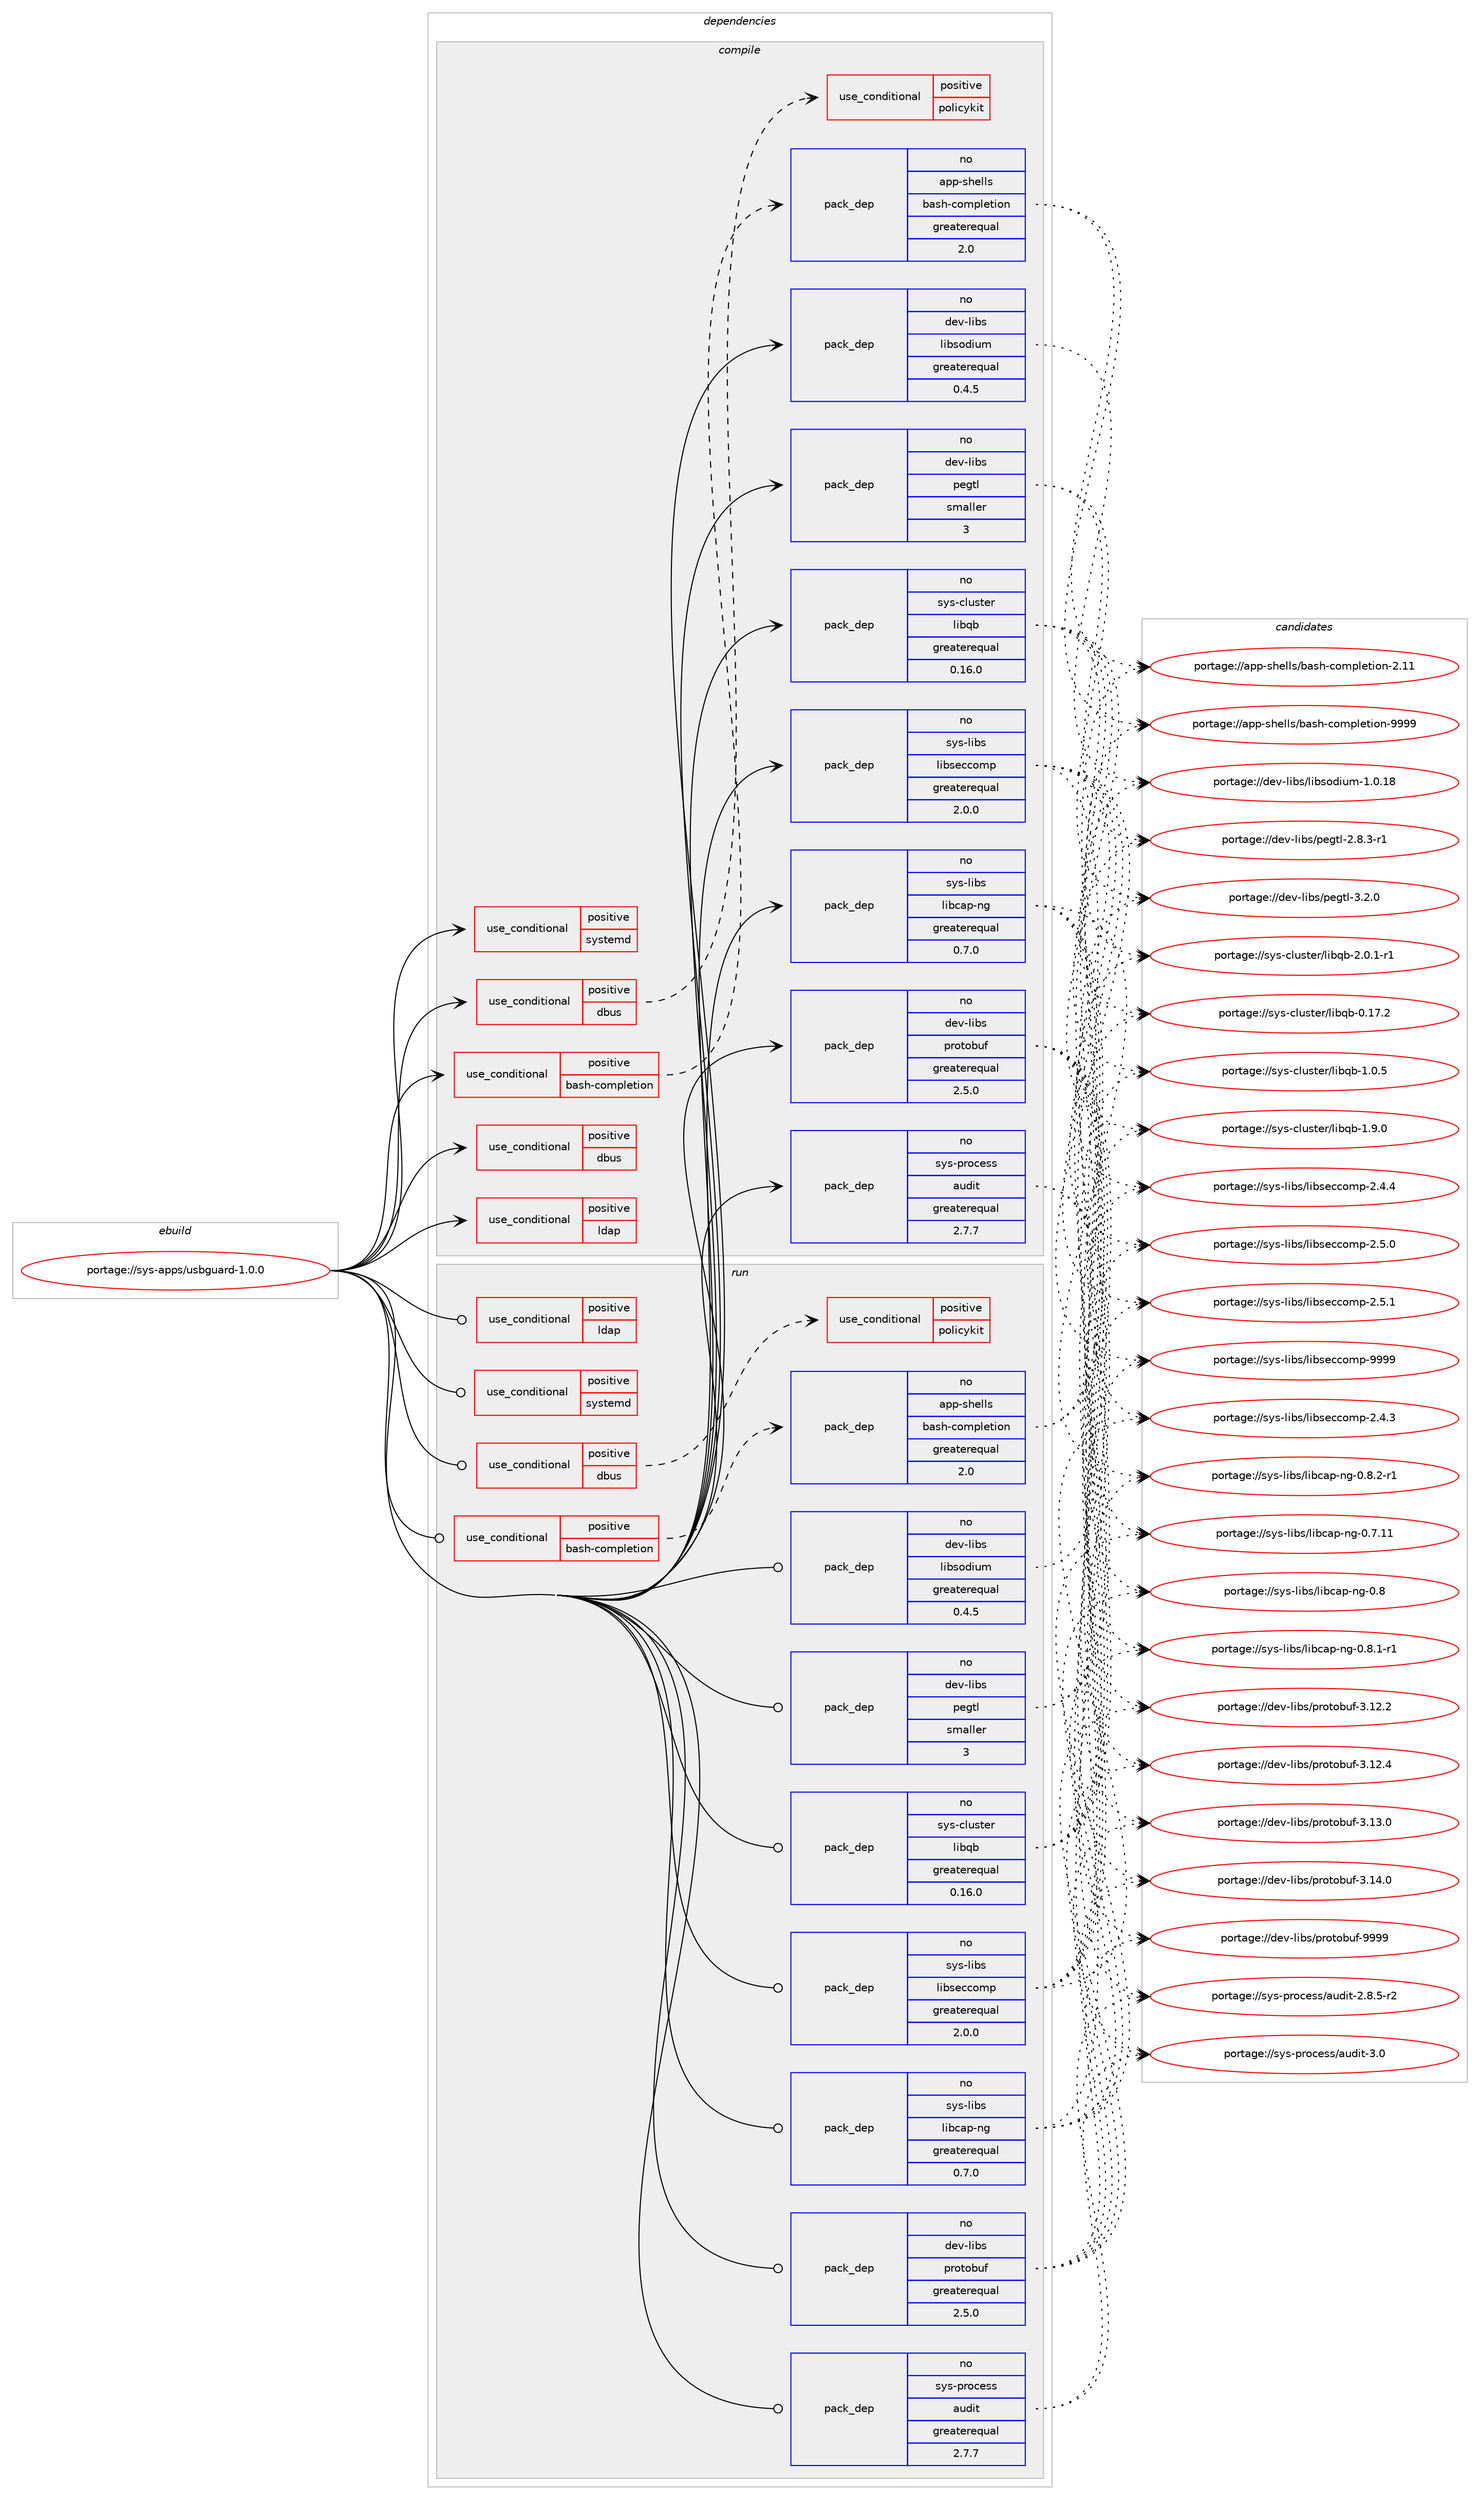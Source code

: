digraph prolog {

# *************
# Graph options
# *************

newrank=true;
concentrate=true;
compound=true;
graph [rankdir=LR,fontname=Helvetica,fontsize=10,ranksep=1.5];#, ranksep=2.5, nodesep=0.2];
edge  [arrowhead=vee];
node  [fontname=Helvetica,fontsize=10];

# **********
# The ebuild
# **********

subgraph cluster_leftcol {
color=gray;
rank=same;
label=<<i>ebuild</i>>;
id [label="portage://sys-apps/usbguard-1.0.0", color=red, width=4, href="../sys-apps/usbguard-1.0.0.svg"];
}

# ****************
# The dependencies
# ****************

subgraph cluster_midcol {
color=gray;
label=<<i>dependencies</i>>;
subgraph cluster_compile {
fillcolor="#eeeeee";
style=filled;
label=<<i>compile</i>>;
subgraph cond1882 {
dependency2772 [label=<<TABLE BORDER="0" CELLBORDER="1" CELLSPACING="0" CELLPADDING="4"><TR><TD ROWSPAN="3" CELLPADDING="10">use_conditional</TD></TR><TR><TD>positive</TD></TR><TR><TD>bash-completion</TD></TR></TABLE>>, shape=none, color=red];
subgraph pack844 {
dependency2773 [label=<<TABLE BORDER="0" CELLBORDER="1" CELLSPACING="0" CELLPADDING="4" WIDTH="220"><TR><TD ROWSPAN="6" CELLPADDING="30">pack_dep</TD></TR><TR><TD WIDTH="110">no</TD></TR><TR><TD>app-shells</TD></TR><TR><TD>bash-completion</TD></TR><TR><TD>greaterequal</TD></TR><TR><TD>2.0</TD></TR></TABLE>>, shape=none, color=blue];
}
dependency2772:e -> dependency2773:w [weight=20,style="dashed",arrowhead="vee"];
}
id:e -> dependency2772:w [weight=20,style="solid",arrowhead="vee"];
subgraph cond1883 {
dependency2774 [label=<<TABLE BORDER="0" CELLBORDER="1" CELLSPACING="0" CELLPADDING="4"><TR><TD ROWSPAN="3" CELLPADDING="10">use_conditional</TD></TR><TR><TD>positive</TD></TR><TR><TD>dbus</TD></TR></TABLE>>, shape=none, color=red];
# *** BEGIN UNKNOWN DEPENDENCY TYPE (TODO) ***
# dependency2774 -> package_dependency(portage://sys-apps/usbguard-1.0.0,install,no,dev-libs,glib,none,[,,],[slot(2)],[])
# *** END UNKNOWN DEPENDENCY TYPE (TODO) ***

# *** BEGIN UNKNOWN DEPENDENCY TYPE (TODO) ***
# dependency2774 -> package_dependency(portage://sys-apps/usbguard-1.0.0,install,no,sys-apps,dbus,none,[,,],[],[])
# *** END UNKNOWN DEPENDENCY TYPE (TODO) ***

subgraph cond1884 {
dependency2775 [label=<<TABLE BORDER="0" CELLBORDER="1" CELLSPACING="0" CELLPADDING="4"><TR><TD ROWSPAN="3" CELLPADDING="10">use_conditional</TD></TR><TR><TD>positive</TD></TR><TR><TD>policykit</TD></TR></TABLE>>, shape=none, color=red];
# *** BEGIN UNKNOWN DEPENDENCY TYPE (TODO) ***
# dependency2775 -> package_dependency(portage://sys-apps/usbguard-1.0.0,install,no,sys-auth,polkit,none,[,,],[],[use(enable(introspection),none)])
# *** END UNKNOWN DEPENDENCY TYPE (TODO) ***

}
dependency2774:e -> dependency2775:w [weight=20,style="dashed",arrowhead="vee"];
}
id:e -> dependency2774:w [weight=20,style="solid",arrowhead="vee"];
subgraph cond1885 {
dependency2776 [label=<<TABLE BORDER="0" CELLBORDER="1" CELLSPACING="0" CELLPADDING="4"><TR><TD ROWSPAN="3" CELLPADDING="10">use_conditional</TD></TR><TR><TD>positive</TD></TR><TR><TD>dbus</TD></TR></TABLE>>, shape=none, color=red];
# *** BEGIN UNKNOWN DEPENDENCY TYPE (TODO) ***
# dependency2776 -> package_dependency(portage://sys-apps/usbguard-1.0.0,install,no,dev-libs,libxml2,none,[,,],[],[])
# *** END UNKNOWN DEPENDENCY TYPE (TODO) ***

# *** BEGIN UNKNOWN DEPENDENCY TYPE (TODO) ***
# dependency2776 -> package_dependency(portage://sys-apps/usbguard-1.0.0,install,no,dev-libs,libxslt,none,[,,],[],[])
# *** END UNKNOWN DEPENDENCY TYPE (TODO) ***

# *** BEGIN UNKNOWN DEPENDENCY TYPE (TODO) ***
# dependency2776 -> package_dependency(portage://sys-apps/usbguard-1.0.0,install,no,dev-util,gdbus-codegen,none,[,,],[],[])
# *** END UNKNOWN DEPENDENCY TYPE (TODO) ***

}
id:e -> dependency2776:w [weight=20,style="solid",arrowhead="vee"];
subgraph cond1886 {
dependency2777 [label=<<TABLE BORDER="0" CELLBORDER="1" CELLSPACING="0" CELLPADDING="4"><TR><TD ROWSPAN="3" CELLPADDING="10">use_conditional</TD></TR><TR><TD>positive</TD></TR><TR><TD>ldap</TD></TR></TABLE>>, shape=none, color=red];
# *** BEGIN UNKNOWN DEPENDENCY TYPE (TODO) ***
# dependency2777 -> package_dependency(portage://sys-apps/usbguard-1.0.0,install,no,net-nds,openldap,none,[,,],[],[])
# *** END UNKNOWN DEPENDENCY TYPE (TODO) ***

}
id:e -> dependency2777:w [weight=20,style="solid",arrowhead="vee"];
subgraph cond1887 {
dependency2778 [label=<<TABLE BORDER="0" CELLBORDER="1" CELLSPACING="0" CELLPADDING="4"><TR><TD ROWSPAN="3" CELLPADDING="10">use_conditional</TD></TR><TR><TD>positive</TD></TR><TR><TD>systemd</TD></TR></TABLE>>, shape=none, color=red];
# *** BEGIN UNKNOWN DEPENDENCY TYPE (TODO) ***
# dependency2778 -> package_dependency(portage://sys-apps/usbguard-1.0.0,install,no,sys-apps,systemd,none,[,,],[],[])
# *** END UNKNOWN DEPENDENCY TYPE (TODO) ***

}
id:e -> dependency2778:w [weight=20,style="solid",arrowhead="vee"];
# *** BEGIN UNKNOWN DEPENDENCY TYPE (TODO) ***
# id -> package_dependency(portage://sys-apps/usbguard-1.0.0,install,no,app-text,asciidoc,none,[,,],[],[])
# *** END UNKNOWN DEPENDENCY TYPE (TODO) ***

# *** BEGIN UNKNOWN DEPENDENCY TYPE (TODO) ***
# id -> package_dependency(portage://sys-apps/usbguard-1.0.0,install,no,dev-cpp,catch,none,[,,],[slot(1)],[])
# *** END UNKNOWN DEPENDENCY TYPE (TODO) ***

subgraph pack845 {
dependency2779 [label=<<TABLE BORDER="0" CELLBORDER="1" CELLSPACING="0" CELLPADDING="4" WIDTH="220"><TR><TD ROWSPAN="6" CELLPADDING="30">pack_dep</TD></TR><TR><TD WIDTH="110">no</TD></TR><TR><TD>dev-libs</TD></TR><TR><TD>libsodium</TD></TR><TR><TD>greaterequal</TD></TR><TR><TD>0.4.5</TD></TR></TABLE>>, shape=none, color=blue];
}
id:e -> dependency2779:w [weight=20,style="solid",arrowhead="vee"];
subgraph pack846 {
dependency2780 [label=<<TABLE BORDER="0" CELLBORDER="1" CELLSPACING="0" CELLPADDING="4" WIDTH="220"><TR><TD ROWSPAN="6" CELLPADDING="30">pack_dep</TD></TR><TR><TD WIDTH="110">no</TD></TR><TR><TD>dev-libs</TD></TR><TR><TD>pegtl</TD></TR><TR><TD>smaller</TD></TR><TR><TD>3</TD></TR></TABLE>>, shape=none, color=blue];
}
id:e -> dependency2780:w [weight=20,style="solid",arrowhead="vee"];
subgraph pack847 {
dependency2781 [label=<<TABLE BORDER="0" CELLBORDER="1" CELLSPACING="0" CELLPADDING="4" WIDTH="220"><TR><TD ROWSPAN="6" CELLPADDING="30">pack_dep</TD></TR><TR><TD WIDTH="110">no</TD></TR><TR><TD>dev-libs</TD></TR><TR><TD>protobuf</TD></TR><TR><TD>greaterequal</TD></TR><TR><TD>2.5.0</TD></TR></TABLE>>, shape=none, color=blue];
}
id:e -> dependency2781:w [weight=20,style="solid",arrowhead="vee"];
subgraph pack848 {
dependency2782 [label=<<TABLE BORDER="0" CELLBORDER="1" CELLSPACING="0" CELLPADDING="4" WIDTH="220"><TR><TD ROWSPAN="6" CELLPADDING="30">pack_dep</TD></TR><TR><TD WIDTH="110">no</TD></TR><TR><TD>sys-cluster</TD></TR><TR><TD>libqb</TD></TR><TR><TD>greaterequal</TD></TR><TR><TD>0.16.0</TD></TR></TABLE>>, shape=none, color=blue];
}
id:e -> dependency2782:w [weight=20,style="solid",arrowhead="vee"];
# *** BEGIN UNKNOWN DEPENDENCY TYPE (TODO) ***
# id -> package_dependency(portage://sys-apps/usbguard-1.0.0,install,no,sys-devel,gcc,none,[,,],any_different_slot,[use(enable(cxx),none)])
# *** END UNKNOWN DEPENDENCY TYPE (TODO) ***

subgraph pack849 {
dependency2783 [label=<<TABLE BORDER="0" CELLBORDER="1" CELLSPACING="0" CELLPADDING="4" WIDTH="220"><TR><TD ROWSPAN="6" CELLPADDING="30">pack_dep</TD></TR><TR><TD WIDTH="110">no</TD></TR><TR><TD>sys-libs</TD></TR><TR><TD>libcap-ng</TD></TR><TR><TD>greaterequal</TD></TR><TR><TD>0.7.0</TD></TR></TABLE>>, shape=none, color=blue];
}
id:e -> dependency2783:w [weight=20,style="solid",arrowhead="vee"];
subgraph pack850 {
dependency2784 [label=<<TABLE BORDER="0" CELLBORDER="1" CELLSPACING="0" CELLPADDING="4" WIDTH="220"><TR><TD ROWSPAN="6" CELLPADDING="30">pack_dep</TD></TR><TR><TD WIDTH="110">no</TD></TR><TR><TD>sys-libs</TD></TR><TR><TD>libseccomp</TD></TR><TR><TD>greaterequal</TD></TR><TR><TD>2.0.0</TD></TR></TABLE>>, shape=none, color=blue];
}
id:e -> dependency2784:w [weight=20,style="solid",arrowhead="vee"];
subgraph pack851 {
dependency2785 [label=<<TABLE BORDER="0" CELLBORDER="1" CELLSPACING="0" CELLPADDING="4" WIDTH="220"><TR><TD ROWSPAN="6" CELLPADDING="30">pack_dep</TD></TR><TR><TD WIDTH="110">no</TD></TR><TR><TD>sys-process</TD></TR><TR><TD>audit</TD></TR><TR><TD>greaterequal</TD></TR><TR><TD>2.7.7</TD></TR></TABLE>>, shape=none, color=blue];
}
id:e -> dependency2785:w [weight=20,style="solid",arrowhead="vee"];
}
subgraph cluster_compileandrun {
fillcolor="#eeeeee";
style=filled;
label=<<i>compile and run</i>>;
}
subgraph cluster_run {
fillcolor="#eeeeee";
style=filled;
label=<<i>run</i>>;
subgraph cond1888 {
dependency2786 [label=<<TABLE BORDER="0" CELLBORDER="1" CELLSPACING="0" CELLPADDING="4"><TR><TD ROWSPAN="3" CELLPADDING="10">use_conditional</TD></TR><TR><TD>positive</TD></TR><TR><TD>bash-completion</TD></TR></TABLE>>, shape=none, color=red];
subgraph pack852 {
dependency2787 [label=<<TABLE BORDER="0" CELLBORDER="1" CELLSPACING="0" CELLPADDING="4" WIDTH="220"><TR><TD ROWSPAN="6" CELLPADDING="30">pack_dep</TD></TR><TR><TD WIDTH="110">no</TD></TR><TR><TD>app-shells</TD></TR><TR><TD>bash-completion</TD></TR><TR><TD>greaterequal</TD></TR><TR><TD>2.0</TD></TR></TABLE>>, shape=none, color=blue];
}
dependency2786:e -> dependency2787:w [weight=20,style="dashed",arrowhead="vee"];
}
id:e -> dependency2786:w [weight=20,style="solid",arrowhead="odot"];
subgraph cond1889 {
dependency2788 [label=<<TABLE BORDER="0" CELLBORDER="1" CELLSPACING="0" CELLPADDING="4"><TR><TD ROWSPAN="3" CELLPADDING="10">use_conditional</TD></TR><TR><TD>positive</TD></TR><TR><TD>dbus</TD></TR></TABLE>>, shape=none, color=red];
# *** BEGIN UNKNOWN DEPENDENCY TYPE (TODO) ***
# dependency2788 -> package_dependency(portage://sys-apps/usbguard-1.0.0,run,no,dev-libs,glib,none,[,,],[slot(2)],[])
# *** END UNKNOWN DEPENDENCY TYPE (TODO) ***

# *** BEGIN UNKNOWN DEPENDENCY TYPE (TODO) ***
# dependency2788 -> package_dependency(portage://sys-apps/usbguard-1.0.0,run,no,sys-apps,dbus,none,[,,],[],[])
# *** END UNKNOWN DEPENDENCY TYPE (TODO) ***

subgraph cond1890 {
dependency2789 [label=<<TABLE BORDER="0" CELLBORDER="1" CELLSPACING="0" CELLPADDING="4"><TR><TD ROWSPAN="3" CELLPADDING="10">use_conditional</TD></TR><TR><TD>positive</TD></TR><TR><TD>policykit</TD></TR></TABLE>>, shape=none, color=red];
# *** BEGIN UNKNOWN DEPENDENCY TYPE (TODO) ***
# dependency2789 -> package_dependency(portage://sys-apps/usbguard-1.0.0,run,no,sys-auth,polkit,none,[,,],[],[use(enable(introspection),none)])
# *** END UNKNOWN DEPENDENCY TYPE (TODO) ***

}
dependency2788:e -> dependency2789:w [weight=20,style="dashed",arrowhead="vee"];
}
id:e -> dependency2788:w [weight=20,style="solid",arrowhead="odot"];
subgraph cond1891 {
dependency2790 [label=<<TABLE BORDER="0" CELLBORDER="1" CELLSPACING="0" CELLPADDING="4"><TR><TD ROWSPAN="3" CELLPADDING="10">use_conditional</TD></TR><TR><TD>positive</TD></TR><TR><TD>ldap</TD></TR></TABLE>>, shape=none, color=red];
# *** BEGIN UNKNOWN DEPENDENCY TYPE (TODO) ***
# dependency2790 -> package_dependency(portage://sys-apps/usbguard-1.0.0,run,no,net-nds,openldap,none,[,,],[],[])
# *** END UNKNOWN DEPENDENCY TYPE (TODO) ***

}
id:e -> dependency2790:w [weight=20,style="solid",arrowhead="odot"];
subgraph cond1892 {
dependency2791 [label=<<TABLE BORDER="0" CELLBORDER="1" CELLSPACING="0" CELLPADDING="4"><TR><TD ROWSPAN="3" CELLPADDING="10">use_conditional</TD></TR><TR><TD>positive</TD></TR><TR><TD>systemd</TD></TR></TABLE>>, shape=none, color=red];
# *** BEGIN UNKNOWN DEPENDENCY TYPE (TODO) ***
# dependency2791 -> package_dependency(portage://sys-apps/usbguard-1.0.0,run,no,sys-apps,systemd,none,[,,],[],[])
# *** END UNKNOWN DEPENDENCY TYPE (TODO) ***

}
id:e -> dependency2791:w [weight=20,style="solid",arrowhead="odot"];
subgraph pack853 {
dependency2792 [label=<<TABLE BORDER="0" CELLBORDER="1" CELLSPACING="0" CELLPADDING="4" WIDTH="220"><TR><TD ROWSPAN="6" CELLPADDING="30">pack_dep</TD></TR><TR><TD WIDTH="110">no</TD></TR><TR><TD>dev-libs</TD></TR><TR><TD>libsodium</TD></TR><TR><TD>greaterequal</TD></TR><TR><TD>0.4.5</TD></TR></TABLE>>, shape=none, color=blue];
}
id:e -> dependency2792:w [weight=20,style="solid",arrowhead="odot"];
subgraph pack854 {
dependency2793 [label=<<TABLE BORDER="0" CELLBORDER="1" CELLSPACING="0" CELLPADDING="4" WIDTH="220"><TR><TD ROWSPAN="6" CELLPADDING="30">pack_dep</TD></TR><TR><TD WIDTH="110">no</TD></TR><TR><TD>dev-libs</TD></TR><TR><TD>pegtl</TD></TR><TR><TD>smaller</TD></TR><TR><TD>3</TD></TR></TABLE>>, shape=none, color=blue];
}
id:e -> dependency2793:w [weight=20,style="solid",arrowhead="odot"];
subgraph pack855 {
dependency2794 [label=<<TABLE BORDER="0" CELLBORDER="1" CELLSPACING="0" CELLPADDING="4" WIDTH="220"><TR><TD ROWSPAN="6" CELLPADDING="30">pack_dep</TD></TR><TR><TD WIDTH="110">no</TD></TR><TR><TD>dev-libs</TD></TR><TR><TD>protobuf</TD></TR><TR><TD>greaterequal</TD></TR><TR><TD>2.5.0</TD></TR></TABLE>>, shape=none, color=blue];
}
id:e -> dependency2794:w [weight=20,style="solid",arrowhead="odot"];
subgraph pack856 {
dependency2795 [label=<<TABLE BORDER="0" CELLBORDER="1" CELLSPACING="0" CELLPADDING="4" WIDTH="220"><TR><TD ROWSPAN="6" CELLPADDING="30">pack_dep</TD></TR><TR><TD WIDTH="110">no</TD></TR><TR><TD>sys-cluster</TD></TR><TR><TD>libqb</TD></TR><TR><TD>greaterequal</TD></TR><TR><TD>0.16.0</TD></TR></TABLE>>, shape=none, color=blue];
}
id:e -> dependency2795:w [weight=20,style="solid",arrowhead="odot"];
# *** BEGIN UNKNOWN DEPENDENCY TYPE (TODO) ***
# id -> package_dependency(portage://sys-apps/usbguard-1.0.0,run,no,sys-devel,gcc,none,[,,],any_different_slot,[use(enable(cxx),none)])
# *** END UNKNOWN DEPENDENCY TYPE (TODO) ***

subgraph pack857 {
dependency2796 [label=<<TABLE BORDER="0" CELLBORDER="1" CELLSPACING="0" CELLPADDING="4" WIDTH="220"><TR><TD ROWSPAN="6" CELLPADDING="30">pack_dep</TD></TR><TR><TD WIDTH="110">no</TD></TR><TR><TD>sys-libs</TD></TR><TR><TD>libcap-ng</TD></TR><TR><TD>greaterequal</TD></TR><TR><TD>0.7.0</TD></TR></TABLE>>, shape=none, color=blue];
}
id:e -> dependency2796:w [weight=20,style="solid",arrowhead="odot"];
subgraph pack858 {
dependency2797 [label=<<TABLE BORDER="0" CELLBORDER="1" CELLSPACING="0" CELLPADDING="4" WIDTH="220"><TR><TD ROWSPAN="6" CELLPADDING="30">pack_dep</TD></TR><TR><TD WIDTH="110">no</TD></TR><TR><TD>sys-libs</TD></TR><TR><TD>libseccomp</TD></TR><TR><TD>greaterequal</TD></TR><TR><TD>2.0.0</TD></TR></TABLE>>, shape=none, color=blue];
}
id:e -> dependency2797:w [weight=20,style="solid",arrowhead="odot"];
subgraph pack859 {
dependency2798 [label=<<TABLE BORDER="0" CELLBORDER="1" CELLSPACING="0" CELLPADDING="4" WIDTH="220"><TR><TD ROWSPAN="6" CELLPADDING="30">pack_dep</TD></TR><TR><TD WIDTH="110">no</TD></TR><TR><TD>sys-process</TD></TR><TR><TD>audit</TD></TR><TR><TD>greaterequal</TD></TR><TR><TD>2.7.7</TD></TR></TABLE>>, shape=none, color=blue];
}
id:e -> dependency2798:w [weight=20,style="solid",arrowhead="odot"];
# *** BEGIN UNKNOWN DEPENDENCY TYPE (TODO) ***
# id -> package_dependency(portage://sys-apps/usbguard-1.0.0,run,no,virtual,udev,none,[,,],[],[])
# *** END UNKNOWN DEPENDENCY TYPE (TODO) ***

}
}

# **************
# The candidates
# **************

subgraph cluster_choices {
rank=same;
color=gray;
label=<<i>candidates</i>>;

subgraph choice844 {
color=black;
nodesep=1;
choice971121124511510410110810811547989711510445991111091121081011161051111104550464949 [label="portage://app-shells/bash-completion-2.11", color=red, width=4,href="../app-shells/bash-completion-2.11.svg"];
choice971121124511510410110810811547989711510445991111091121081011161051111104557575757 [label="portage://app-shells/bash-completion-9999", color=red, width=4,href="../app-shells/bash-completion-9999.svg"];
dependency2773:e -> choice971121124511510410110810811547989711510445991111091121081011161051111104550464949:w [style=dotted,weight="100"];
dependency2773:e -> choice971121124511510410110810811547989711510445991111091121081011161051111104557575757:w [style=dotted,weight="100"];
}
subgraph choice845 {
color=black;
nodesep=1;
choice1001011184510810598115471081059811511110010511710945494648464956 [label="portage://dev-libs/libsodium-1.0.18", color=red, width=4,href="../dev-libs/libsodium-1.0.18.svg"];
dependency2779:e -> choice1001011184510810598115471081059811511110010511710945494648464956:w [style=dotted,weight="100"];
}
subgraph choice846 {
color=black;
nodesep=1;
choice1001011184510810598115471121011031161084550465646514511449 [label="portage://dev-libs/pegtl-2.8.3-r1", color=red, width=4,href="../dev-libs/pegtl-2.8.3-r1.svg"];
choice100101118451081059811547112101103116108455146504648 [label="portage://dev-libs/pegtl-3.2.0", color=red, width=4,href="../dev-libs/pegtl-3.2.0.svg"];
dependency2780:e -> choice1001011184510810598115471121011031161084550465646514511449:w [style=dotted,weight="100"];
dependency2780:e -> choice100101118451081059811547112101103116108455146504648:w [style=dotted,weight="100"];
}
subgraph choice847 {
color=black;
nodesep=1;
choice1001011184510810598115471121141111161119811710245514649504650 [label="portage://dev-libs/protobuf-3.12.2", color=red, width=4,href="../dev-libs/protobuf-3.12.2.svg"];
choice1001011184510810598115471121141111161119811710245514649504652 [label="portage://dev-libs/protobuf-3.12.4", color=red, width=4,href="../dev-libs/protobuf-3.12.4.svg"];
choice1001011184510810598115471121141111161119811710245514649514648 [label="portage://dev-libs/protobuf-3.13.0", color=red, width=4,href="../dev-libs/protobuf-3.13.0.svg"];
choice1001011184510810598115471121141111161119811710245514649524648 [label="portage://dev-libs/protobuf-3.14.0", color=red, width=4,href="../dev-libs/protobuf-3.14.0.svg"];
choice100101118451081059811547112114111116111981171024557575757 [label="portage://dev-libs/protobuf-9999", color=red, width=4,href="../dev-libs/protobuf-9999.svg"];
dependency2781:e -> choice1001011184510810598115471121141111161119811710245514649504650:w [style=dotted,weight="100"];
dependency2781:e -> choice1001011184510810598115471121141111161119811710245514649504652:w [style=dotted,weight="100"];
dependency2781:e -> choice1001011184510810598115471121141111161119811710245514649514648:w [style=dotted,weight="100"];
dependency2781:e -> choice1001011184510810598115471121141111161119811710245514649524648:w [style=dotted,weight="100"];
dependency2781:e -> choice100101118451081059811547112114111116111981171024557575757:w [style=dotted,weight="100"];
}
subgraph choice848 {
color=black;
nodesep=1;
choice115121115459910811711511610111447108105981139845484649554650 [label="portage://sys-cluster/libqb-0.17.2", color=red, width=4,href="../sys-cluster/libqb-0.17.2.svg"];
choice1151211154599108117115116101114471081059811398454946484653 [label="portage://sys-cluster/libqb-1.0.5", color=red, width=4,href="../sys-cluster/libqb-1.0.5.svg"];
choice1151211154599108117115116101114471081059811398454946574648 [label="portage://sys-cluster/libqb-1.9.0", color=red, width=4,href="../sys-cluster/libqb-1.9.0.svg"];
choice11512111545991081171151161011144710810598113984550464846494511449 [label="portage://sys-cluster/libqb-2.0.1-r1", color=red, width=4,href="../sys-cluster/libqb-2.0.1-r1.svg"];
dependency2782:e -> choice115121115459910811711511610111447108105981139845484649554650:w [style=dotted,weight="100"];
dependency2782:e -> choice1151211154599108117115116101114471081059811398454946484653:w [style=dotted,weight="100"];
dependency2782:e -> choice1151211154599108117115116101114471081059811398454946574648:w [style=dotted,weight="100"];
dependency2782:e -> choice11512111545991081171151161011144710810598113984550464846494511449:w [style=dotted,weight="100"];
}
subgraph choice849 {
color=black;
nodesep=1;
choice1151211154510810598115471081059899971124511010345484655464949 [label="portage://sys-libs/libcap-ng-0.7.11", color=red, width=4,href="../sys-libs/libcap-ng-0.7.11.svg"];
choice1151211154510810598115471081059899971124511010345484656 [label="portage://sys-libs/libcap-ng-0.8", color=red, width=4,href="../sys-libs/libcap-ng-0.8.svg"];
choice115121115451081059811547108105989997112451101034548465646494511449 [label="portage://sys-libs/libcap-ng-0.8.1-r1", color=red, width=4,href="../sys-libs/libcap-ng-0.8.1-r1.svg"];
choice115121115451081059811547108105989997112451101034548465646504511449 [label="portage://sys-libs/libcap-ng-0.8.2-r1", color=red, width=4,href="../sys-libs/libcap-ng-0.8.2-r1.svg"];
dependency2783:e -> choice1151211154510810598115471081059899971124511010345484655464949:w [style=dotted,weight="100"];
dependency2783:e -> choice1151211154510810598115471081059899971124511010345484656:w [style=dotted,weight="100"];
dependency2783:e -> choice115121115451081059811547108105989997112451101034548465646494511449:w [style=dotted,weight="100"];
dependency2783:e -> choice115121115451081059811547108105989997112451101034548465646504511449:w [style=dotted,weight="100"];
}
subgraph choice850 {
color=black;
nodesep=1;
choice115121115451081059811547108105981151019999111109112455046524651 [label="portage://sys-libs/libseccomp-2.4.3", color=red, width=4,href="../sys-libs/libseccomp-2.4.3.svg"];
choice115121115451081059811547108105981151019999111109112455046524652 [label="portage://sys-libs/libseccomp-2.4.4", color=red, width=4,href="../sys-libs/libseccomp-2.4.4.svg"];
choice115121115451081059811547108105981151019999111109112455046534648 [label="portage://sys-libs/libseccomp-2.5.0", color=red, width=4,href="../sys-libs/libseccomp-2.5.0.svg"];
choice115121115451081059811547108105981151019999111109112455046534649 [label="portage://sys-libs/libseccomp-2.5.1", color=red, width=4,href="../sys-libs/libseccomp-2.5.1.svg"];
choice1151211154510810598115471081059811510199991111091124557575757 [label="portage://sys-libs/libseccomp-9999", color=red, width=4,href="../sys-libs/libseccomp-9999.svg"];
dependency2784:e -> choice115121115451081059811547108105981151019999111109112455046524651:w [style=dotted,weight="100"];
dependency2784:e -> choice115121115451081059811547108105981151019999111109112455046524652:w [style=dotted,weight="100"];
dependency2784:e -> choice115121115451081059811547108105981151019999111109112455046534648:w [style=dotted,weight="100"];
dependency2784:e -> choice115121115451081059811547108105981151019999111109112455046534649:w [style=dotted,weight="100"];
dependency2784:e -> choice1151211154510810598115471081059811510199991111091124557575757:w [style=dotted,weight="100"];
}
subgraph choice851 {
color=black;
nodesep=1;
choice115121115451121141119910111511547971171001051164550465646534511450 [label="portage://sys-process/audit-2.8.5-r2", color=red, width=4,href="../sys-process/audit-2.8.5-r2.svg"];
choice1151211154511211411199101115115479711710010511645514648 [label="portage://sys-process/audit-3.0", color=red, width=4,href="../sys-process/audit-3.0.svg"];
dependency2785:e -> choice115121115451121141119910111511547971171001051164550465646534511450:w [style=dotted,weight="100"];
dependency2785:e -> choice1151211154511211411199101115115479711710010511645514648:w [style=dotted,weight="100"];
}
subgraph choice852 {
color=black;
nodesep=1;
choice971121124511510410110810811547989711510445991111091121081011161051111104550464949 [label="portage://app-shells/bash-completion-2.11", color=red, width=4,href="../app-shells/bash-completion-2.11.svg"];
choice971121124511510410110810811547989711510445991111091121081011161051111104557575757 [label="portage://app-shells/bash-completion-9999", color=red, width=4,href="../app-shells/bash-completion-9999.svg"];
dependency2787:e -> choice971121124511510410110810811547989711510445991111091121081011161051111104550464949:w [style=dotted,weight="100"];
dependency2787:e -> choice971121124511510410110810811547989711510445991111091121081011161051111104557575757:w [style=dotted,weight="100"];
}
subgraph choice853 {
color=black;
nodesep=1;
choice1001011184510810598115471081059811511110010511710945494648464956 [label="portage://dev-libs/libsodium-1.0.18", color=red, width=4,href="../dev-libs/libsodium-1.0.18.svg"];
dependency2792:e -> choice1001011184510810598115471081059811511110010511710945494648464956:w [style=dotted,weight="100"];
}
subgraph choice854 {
color=black;
nodesep=1;
choice1001011184510810598115471121011031161084550465646514511449 [label="portage://dev-libs/pegtl-2.8.3-r1", color=red, width=4,href="../dev-libs/pegtl-2.8.3-r1.svg"];
choice100101118451081059811547112101103116108455146504648 [label="portage://dev-libs/pegtl-3.2.0", color=red, width=4,href="../dev-libs/pegtl-3.2.0.svg"];
dependency2793:e -> choice1001011184510810598115471121011031161084550465646514511449:w [style=dotted,weight="100"];
dependency2793:e -> choice100101118451081059811547112101103116108455146504648:w [style=dotted,weight="100"];
}
subgraph choice855 {
color=black;
nodesep=1;
choice1001011184510810598115471121141111161119811710245514649504650 [label="portage://dev-libs/protobuf-3.12.2", color=red, width=4,href="../dev-libs/protobuf-3.12.2.svg"];
choice1001011184510810598115471121141111161119811710245514649504652 [label="portage://dev-libs/protobuf-3.12.4", color=red, width=4,href="../dev-libs/protobuf-3.12.4.svg"];
choice1001011184510810598115471121141111161119811710245514649514648 [label="portage://dev-libs/protobuf-3.13.0", color=red, width=4,href="../dev-libs/protobuf-3.13.0.svg"];
choice1001011184510810598115471121141111161119811710245514649524648 [label="portage://dev-libs/protobuf-3.14.0", color=red, width=4,href="../dev-libs/protobuf-3.14.0.svg"];
choice100101118451081059811547112114111116111981171024557575757 [label="portage://dev-libs/protobuf-9999", color=red, width=4,href="../dev-libs/protobuf-9999.svg"];
dependency2794:e -> choice1001011184510810598115471121141111161119811710245514649504650:w [style=dotted,weight="100"];
dependency2794:e -> choice1001011184510810598115471121141111161119811710245514649504652:w [style=dotted,weight="100"];
dependency2794:e -> choice1001011184510810598115471121141111161119811710245514649514648:w [style=dotted,weight="100"];
dependency2794:e -> choice1001011184510810598115471121141111161119811710245514649524648:w [style=dotted,weight="100"];
dependency2794:e -> choice100101118451081059811547112114111116111981171024557575757:w [style=dotted,weight="100"];
}
subgraph choice856 {
color=black;
nodesep=1;
choice115121115459910811711511610111447108105981139845484649554650 [label="portage://sys-cluster/libqb-0.17.2", color=red, width=4,href="../sys-cluster/libqb-0.17.2.svg"];
choice1151211154599108117115116101114471081059811398454946484653 [label="portage://sys-cluster/libqb-1.0.5", color=red, width=4,href="../sys-cluster/libqb-1.0.5.svg"];
choice1151211154599108117115116101114471081059811398454946574648 [label="portage://sys-cluster/libqb-1.9.0", color=red, width=4,href="../sys-cluster/libqb-1.9.0.svg"];
choice11512111545991081171151161011144710810598113984550464846494511449 [label="portage://sys-cluster/libqb-2.0.1-r1", color=red, width=4,href="../sys-cluster/libqb-2.0.1-r1.svg"];
dependency2795:e -> choice115121115459910811711511610111447108105981139845484649554650:w [style=dotted,weight="100"];
dependency2795:e -> choice1151211154599108117115116101114471081059811398454946484653:w [style=dotted,weight="100"];
dependency2795:e -> choice1151211154599108117115116101114471081059811398454946574648:w [style=dotted,weight="100"];
dependency2795:e -> choice11512111545991081171151161011144710810598113984550464846494511449:w [style=dotted,weight="100"];
}
subgraph choice857 {
color=black;
nodesep=1;
choice1151211154510810598115471081059899971124511010345484655464949 [label="portage://sys-libs/libcap-ng-0.7.11", color=red, width=4,href="../sys-libs/libcap-ng-0.7.11.svg"];
choice1151211154510810598115471081059899971124511010345484656 [label="portage://sys-libs/libcap-ng-0.8", color=red, width=4,href="../sys-libs/libcap-ng-0.8.svg"];
choice115121115451081059811547108105989997112451101034548465646494511449 [label="portage://sys-libs/libcap-ng-0.8.1-r1", color=red, width=4,href="../sys-libs/libcap-ng-0.8.1-r1.svg"];
choice115121115451081059811547108105989997112451101034548465646504511449 [label="portage://sys-libs/libcap-ng-0.8.2-r1", color=red, width=4,href="../sys-libs/libcap-ng-0.8.2-r1.svg"];
dependency2796:e -> choice1151211154510810598115471081059899971124511010345484655464949:w [style=dotted,weight="100"];
dependency2796:e -> choice1151211154510810598115471081059899971124511010345484656:w [style=dotted,weight="100"];
dependency2796:e -> choice115121115451081059811547108105989997112451101034548465646494511449:w [style=dotted,weight="100"];
dependency2796:e -> choice115121115451081059811547108105989997112451101034548465646504511449:w [style=dotted,weight="100"];
}
subgraph choice858 {
color=black;
nodesep=1;
choice115121115451081059811547108105981151019999111109112455046524651 [label="portage://sys-libs/libseccomp-2.4.3", color=red, width=4,href="../sys-libs/libseccomp-2.4.3.svg"];
choice115121115451081059811547108105981151019999111109112455046524652 [label="portage://sys-libs/libseccomp-2.4.4", color=red, width=4,href="../sys-libs/libseccomp-2.4.4.svg"];
choice115121115451081059811547108105981151019999111109112455046534648 [label="portage://sys-libs/libseccomp-2.5.0", color=red, width=4,href="../sys-libs/libseccomp-2.5.0.svg"];
choice115121115451081059811547108105981151019999111109112455046534649 [label="portage://sys-libs/libseccomp-2.5.1", color=red, width=4,href="../sys-libs/libseccomp-2.5.1.svg"];
choice1151211154510810598115471081059811510199991111091124557575757 [label="portage://sys-libs/libseccomp-9999", color=red, width=4,href="../sys-libs/libseccomp-9999.svg"];
dependency2797:e -> choice115121115451081059811547108105981151019999111109112455046524651:w [style=dotted,weight="100"];
dependency2797:e -> choice115121115451081059811547108105981151019999111109112455046524652:w [style=dotted,weight="100"];
dependency2797:e -> choice115121115451081059811547108105981151019999111109112455046534648:w [style=dotted,weight="100"];
dependency2797:e -> choice115121115451081059811547108105981151019999111109112455046534649:w [style=dotted,weight="100"];
dependency2797:e -> choice1151211154510810598115471081059811510199991111091124557575757:w [style=dotted,weight="100"];
}
subgraph choice859 {
color=black;
nodesep=1;
choice115121115451121141119910111511547971171001051164550465646534511450 [label="portage://sys-process/audit-2.8.5-r2", color=red, width=4,href="../sys-process/audit-2.8.5-r2.svg"];
choice1151211154511211411199101115115479711710010511645514648 [label="portage://sys-process/audit-3.0", color=red, width=4,href="../sys-process/audit-3.0.svg"];
dependency2798:e -> choice115121115451121141119910111511547971171001051164550465646534511450:w [style=dotted,weight="100"];
dependency2798:e -> choice1151211154511211411199101115115479711710010511645514648:w [style=dotted,weight="100"];
}
}

}
